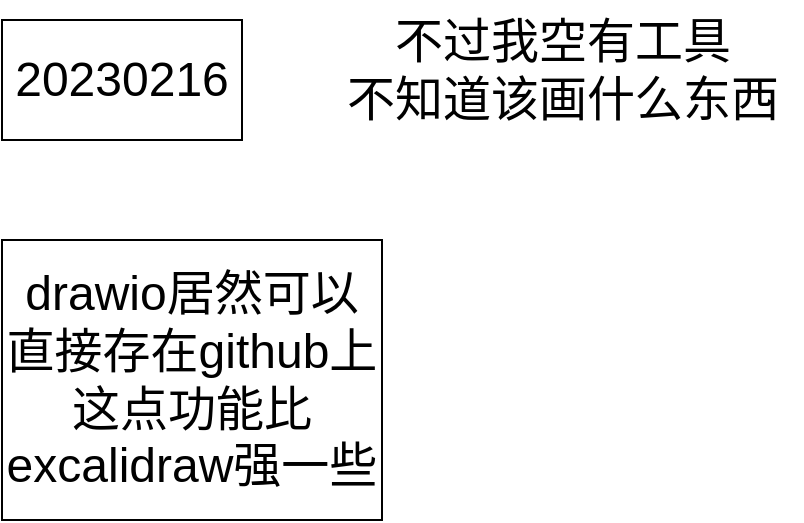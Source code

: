 <mxfile version="20.8.20" type="github">
  <diagram name="第 1 页" id="urAhiurBt4oJohGIjufB">
    <mxGraphModel dx="855" dy="901" grid="1" gridSize="10" guides="1" tooltips="1" connect="1" arrows="1" fold="1" page="1" pageScale="1" pageWidth="827" pageHeight="1169" math="0" shadow="0">
      <root>
        <mxCell id="0" />
        <mxCell id="1" parent="0" />
        <mxCell id="oSFtkxEbXemzCYuj5enU-1" value="&lt;div style=&quot;font-size: 24px;&quot;&gt;20230216&lt;/div&gt;" style="rounded=0;whiteSpace=wrap;html=1;fontSize=24;" vertex="1" parent="1">
          <mxGeometry x="40" y="40" width="120" height="60" as="geometry" />
        </mxCell>
        <mxCell id="oSFtkxEbXemzCYuj5enU-2" value="&lt;div&gt;drawio居然可以直接存在github上&lt;/div&gt;&lt;div&gt;这点功能比excalidraw强一些&lt;br&gt;&lt;/div&gt;" style="rounded=0;whiteSpace=wrap;html=1;fontSize=24;" vertex="1" parent="1">
          <mxGeometry x="40" y="150" width="190" height="140" as="geometry" />
        </mxCell>
        <mxCell id="oSFtkxEbXemzCYuj5enU-7" value="&lt;div&gt;不过我空有工具&lt;/div&gt;&lt;div&gt;不知道该画什么东西&lt;br&gt;&lt;/div&gt;" style="text;html=1;align=center;verticalAlign=middle;resizable=0;points=[];autosize=1;strokeColor=none;fillColor=none;fontSize=24;" vertex="1" parent="1">
          <mxGeometry x="200" y="30" width="240" height="70" as="geometry" />
        </mxCell>
      </root>
    </mxGraphModel>
  </diagram>
</mxfile>
